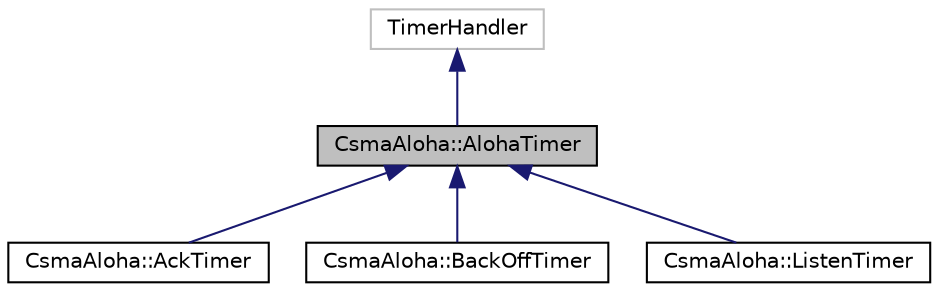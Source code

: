 digraph "CsmaAloha::AlohaTimer"
{
 // LATEX_PDF_SIZE
  edge [fontname="Helvetica",fontsize="10",labelfontname="Helvetica",labelfontsize="10"];
  node [fontname="Helvetica",fontsize="10",shape=record];
  Node1 [label="CsmaAloha::AlohaTimer",height=0.2,width=0.4,color="black", fillcolor="grey75", style="filled", fontcolor="black",tooltip="Class that describes the timers in the node."];
  Node2 -> Node1 [dir="back",color="midnightblue",fontsize="10",style="solid",fontname="Helvetica"];
  Node2 [label="TimerHandler",height=0.2,width=0.4,color="grey75", fillcolor="white", style="filled",tooltip=" "];
  Node1 -> Node3 [dir="back",color="midnightblue",fontsize="10",style="solid",fontname="Helvetica"];
  Node3 [label="CsmaAloha::AckTimer",height=0.2,width=0.4,color="black", fillcolor="white", style="filled",URL="$classCsmaAloha_1_1AckTimer.html",tooltip="Class used to handle the timer for waiting the ACK."];
  Node1 -> Node4 [dir="back",color="midnightblue",fontsize="10",style="solid",fontname="Helvetica"];
  Node4 [label="CsmaAloha::BackOffTimer",height=0.2,width=0.4,color="black", fillcolor="white", style="filled",URL="$classCsmaAloha_1_1BackOffTimer.html",tooltip="Class used to handle the timer of the backoff period."];
  Node1 -> Node5 [dir="back",color="midnightblue",fontsize="10",style="solid",fontname="Helvetica"];
  Node5 [label="CsmaAloha::ListenTimer",height=0.2,width=0.4,color="black", fillcolor="white", style="filled",URL="$classCsmaAloha_1_1ListenTimer.html",tooltip="Class used to handle the Listen Timer."];
}
